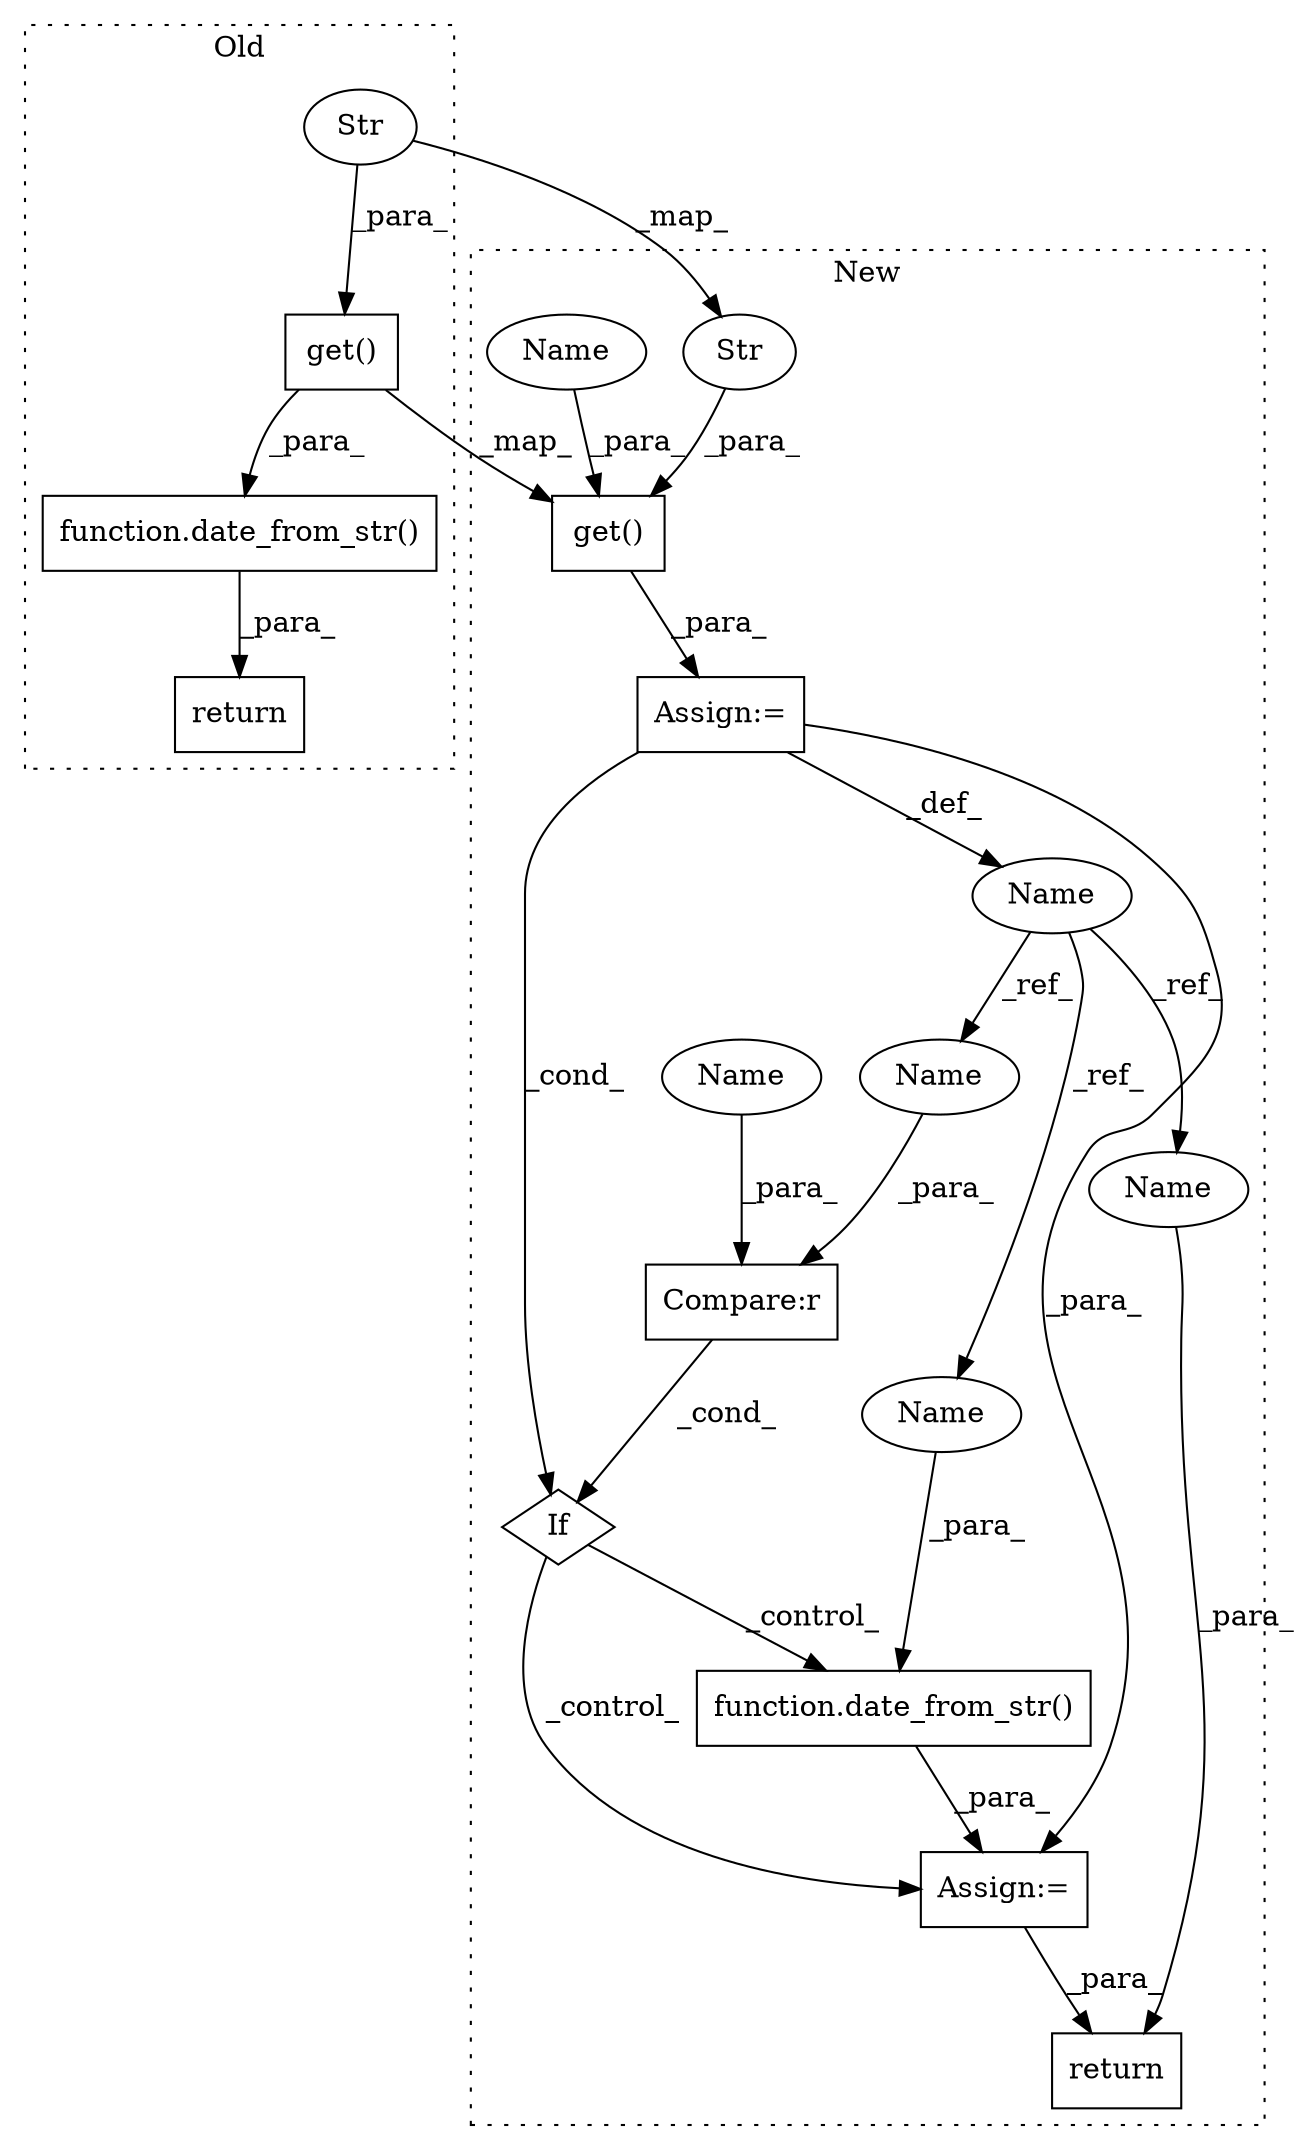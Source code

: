 digraph G {
subgraph cluster0 {
1 [label="get()" a="75" s="2733,2770" l="26,1" shape="box"];
3 [label="Str" a="66" s="2759" l="5" shape="ellipse"];
8 [label="return" a="93" s="2712" l="7" shape="box"];
11 [label="function.date_from_str()" a="75" s="2719,2771" l="14,1" shape="box"];
label = "Old";
style="dotted";
}
subgraph cluster1 {
2 [label="get()" a="75" s="2796,2833" l="26,1" shape="box"];
4 [label="Str" a="66" s="2822" l="5" shape="ellipse"];
5 [label="Assign:=" a="68" s="2793" l="3" shape="box"];
6 [label="Compare:r" a="40" s="2846" l="15" shape="box"];
7 [label="If" a="96" s="2843" l="3" shape="diamond"];
9 [label="Name" a="87" s="2790" l="3" shape="ellipse"];
10 [label="function.date_from_str()" a="75" s="2881,2898" l="14,1" shape="box"];
12 [label="Assign:=" a="68" s="2878" l="3" shape="box"];
13 [label="return" a="93" s="2908" l="7" shape="box"];
14 [label="Name" a="87" s="2857" l="4" shape="ellipse"];
15 [label="Name" a="87" s="2829" l="4" shape="ellipse"];
16 [label="Name" a="87" s="2895" l="3" shape="ellipse"];
17 [label="Name" a="87" s="2915" l="3" shape="ellipse"];
18 [label="Name" a="87" s="2846" l="3" shape="ellipse"];
label = "New";
style="dotted";
}
1 -> 11 [label="_para_"];
1 -> 2 [label="_map_"];
2 -> 5 [label="_para_"];
3 -> 4 [label="_map_"];
3 -> 1 [label="_para_"];
4 -> 2 [label="_para_"];
5 -> 9 [label="_def_"];
5 -> 12 [label="_para_"];
5 -> 7 [label="_cond_"];
6 -> 7 [label="_cond_"];
7 -> 12 [label="_control_"];
7 -> 10 [label="_control_"];
9 -> 18 [label="_ref_"];
9 -> 16 [label="_ref_"];
9 -> 17 [label="_ref_"];
10 -> 12 [label="_para_"];
11 -> 8 [label="_para_"];
12 -> 13 [label="_para_"];
14 -> 6 [label="_para_"];
15 -> 2 [label="_para_"];
16 -> 10 [label="_para_"];
17 -> 13 [label="_para_"];
18 -> 6 [label="_para_"];
}